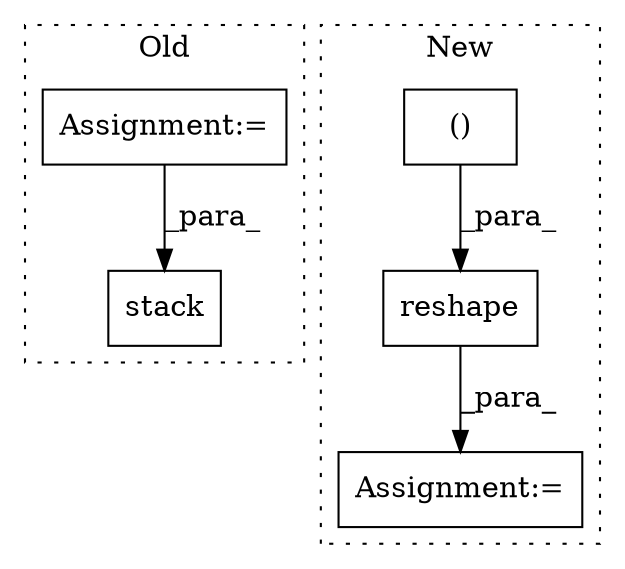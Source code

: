 digraph G {
subgraph cluster0 {
1 [label="stack" a="32" s="34838,34986" l="17,-5" shape="box"];
3 [label="Assignment:=" a="7" s="34462" l="12" shape="box"];
label = "Old";
style="dotted";
}
subgraph cluster1 {
2 [label="reshape" a="32" s="34222,34273" l="8,2" shape="box"];
4 [label="Assignment:=" a="7" s="34210" l="1" shape="box"];
5 [label="()" a="106" s="34246" l="27" shape="box"];
label = "New";
style="dotted";
}
2 -> 4 [label="_para_"];
3 -> 1 [label="_para_"];
5 -> 2 [label="_para_"];
}